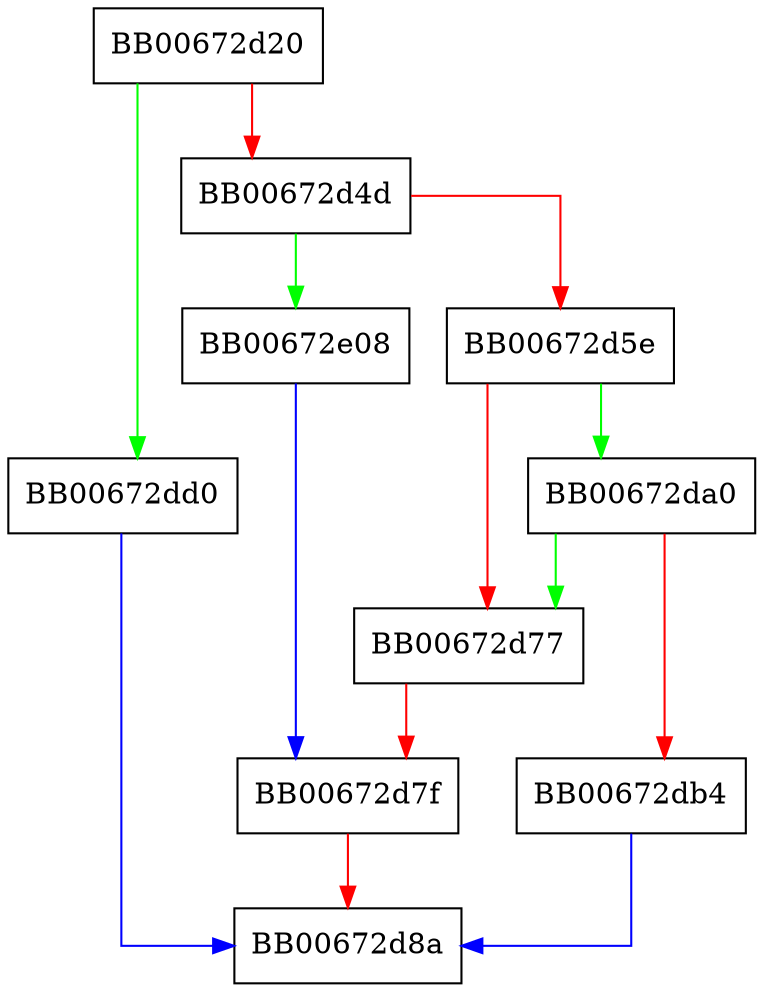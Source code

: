 digraph ossl_x509at_add1_attr_by_NID {
  node [shape="box"];
  graph [splines=ortho];
  BB00672d20 -> BB00672dd0 [color="green"];
  BB00672d20 -> BB00672d4d [color="red"];
  BB00672d4d -> BB00672e08 [color="green"];
  BB00672d4d -> BB00672d5e [color="red"];
  BB00672d5e -> BB00672da0 [color="green"];
  BB00672d5e -> BB00672d77 [color="red"];
  BB00672d77 -> BB00672d7f [color="red"];
  BB00672d7f -> BB00672d8a [color="red"];
  BB00672da0 -> BB00672d77 [color="green"];
  BB00672da0 -> BB00672db4 [color="red"];
  BB00672db4 -> BB00672d8a [color="blue"];
  BB00672dd0 -> BB00672d8a [color="blue"];
  BB00672e08 -> BB00672d7f [color="blue"];
}